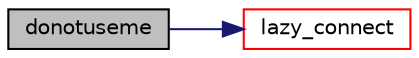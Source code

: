 digraph "donotuseme"
{
 // LATEX_PDF_SIZE
  edge [fontname="Helvetica",fontsize="10",labelfontname="Helvetica",labelfontsize="10"];
  node [fontname="Helvetica",fontsize="10",shape=record];
  rankdir="LR";
  Node1 [label="donotuseme",height=0.2,width=0.4,color="black", fillcolor="grey75", style="filled", fontcolor="black",tooltip=" "];
  Node1 -> Node2 [color="midnightblue",fontsize="10",style="solid",fontname="Helvetica"];
  Node2 [label="lazy_connect",height=0.2,width=0.4,color="red", fillcolor="white", style="filled",URL="$signal__postponer_8hpp.html#abe66cbd029d63c7ed5b45b8b8e29ebd1",tooltip="Create lazy Qt connection between signal and slot."];
}
